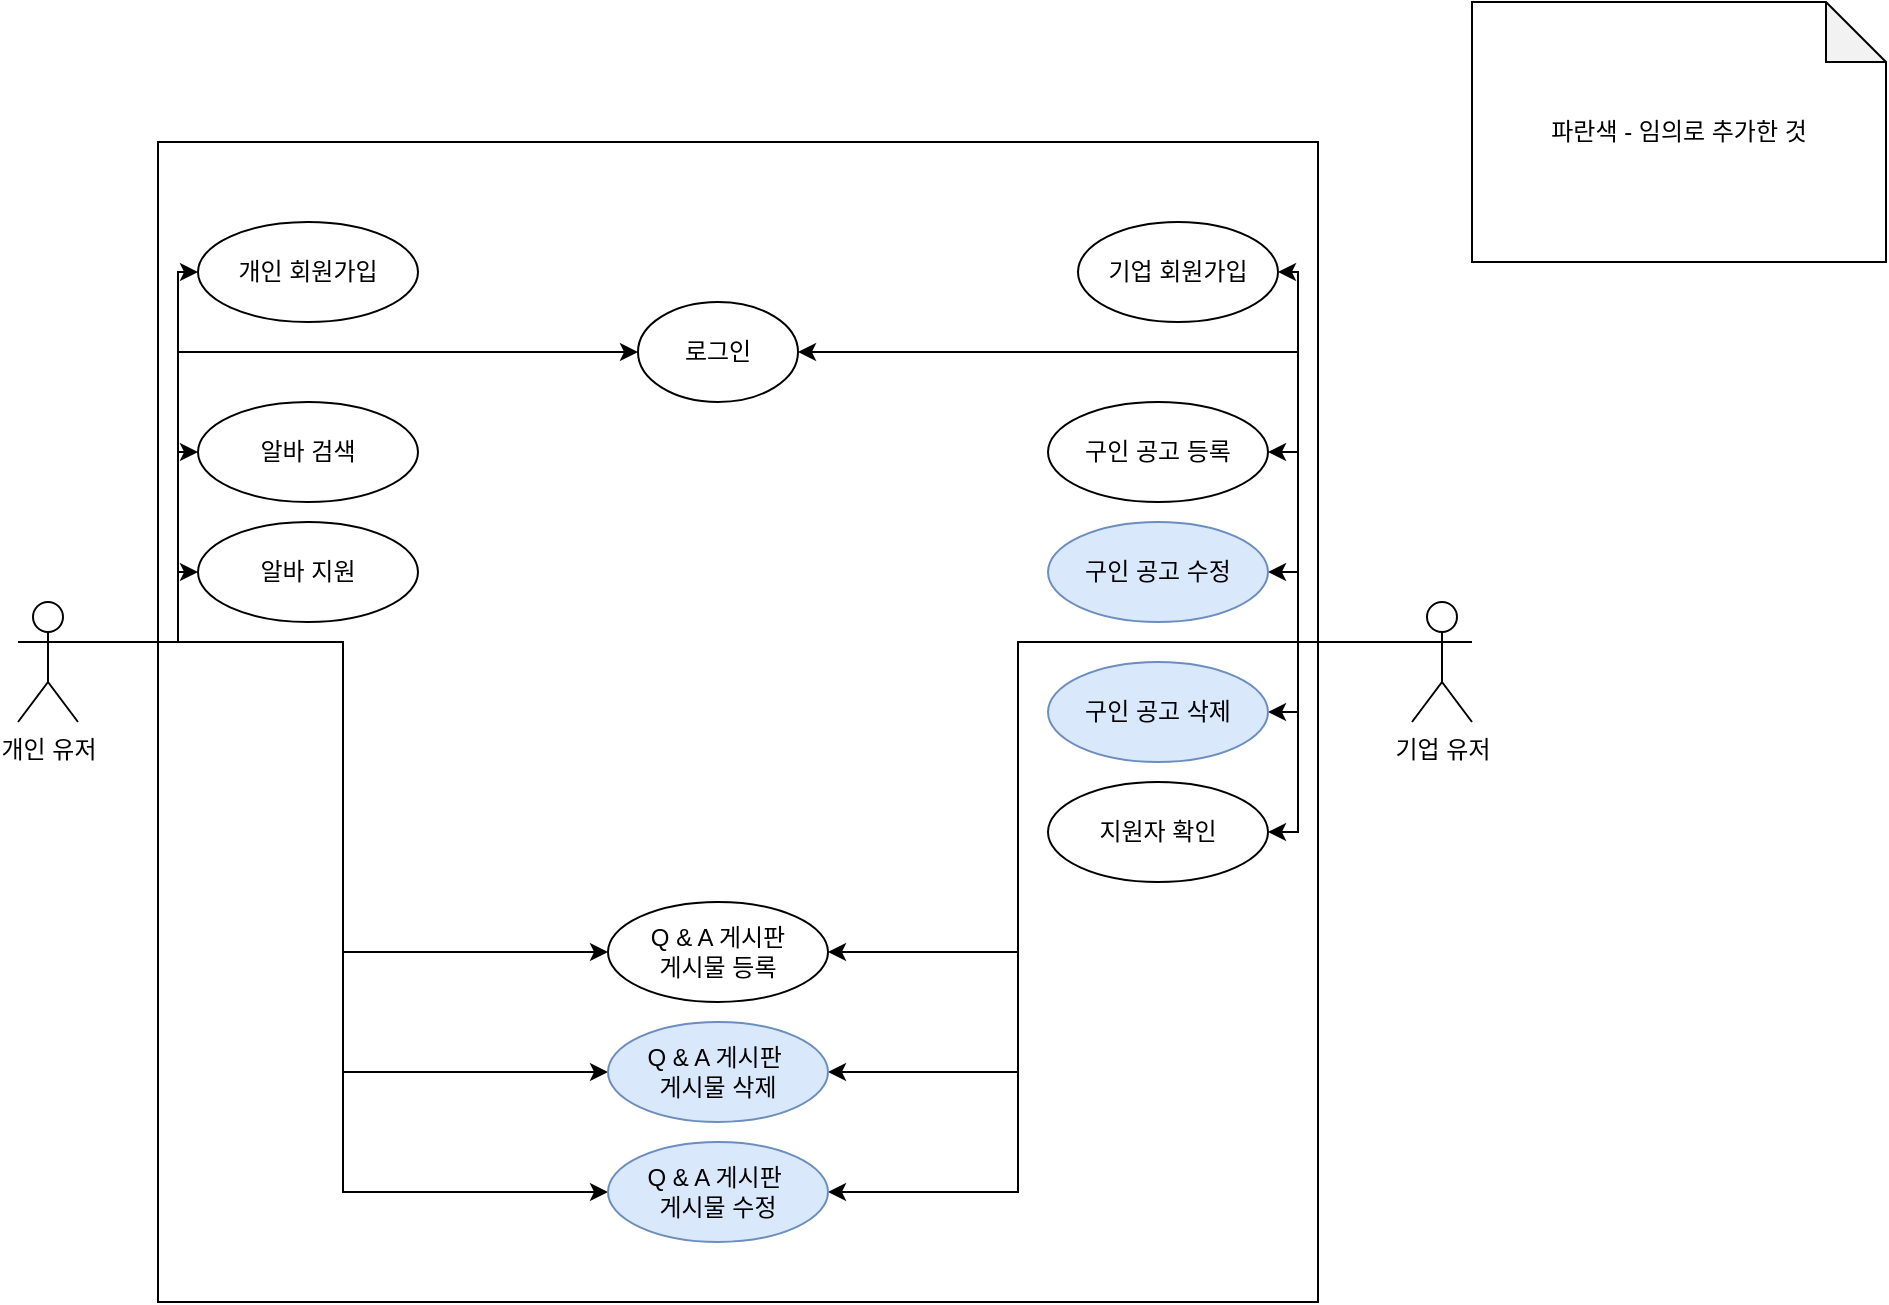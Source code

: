 <mxfile version="13.10.0" type="github"><diagram id="aDSqOFX0kycB8J9QUtSz" name="Page-1"><mxGraphModel dx="1372" dy="797" grid="1" gridSize="10" guides="1" tooltips="1" connect="1" arrows="1" fold="1" page="1" pageScale="1" pageWidth="827" pageHeight="1169" math="0" shadow="0"><root><mxCell id="0"/><mxCell id="1" parent="0"/><mxCell id="eAUJzqL-d-R-G_QymoXN-4" value="&lt;div&gt;파란색 - 임의로 추가한 것&lt;/div&gt;" style="shape=note;whiteSpace=wrap;html=1;backgroundOutline=1;darkOpacity=0.05;" vertex="1" parent="1"><mxGeometry x="747" y="80" width="207" height="130" as="geometry"/></mxCell><mxCell id="eAUJzqL-d-R-G_QymoXN-6" value="" style="rounded=0;whiteSpace=wrap;html=1;" vertex="1" parent="1"><mxGeometry x="90" y="150" width="580" height="580" as="geometry"/></mxCell><mxCell id="eAUJzqL-d-R-G_QymoXN-16" style="edgeStyle=orthogonalEdgeStyle;rounded=0;orthogonalLoop=1;jettySize=auto;html=1;exitX=1;exitY=0.333;exitDx=0;exitDy=0;exitPerimeter=0;entryX=0;entryY=0.5;entryDx=0;entryDy=0;" edge="1" parent="1" source="eAUJzqL-d-R-G_QymoXN-7" target="eAUJzqL-d-R-G_QymoXN-11"><mxGeometry relative="1" as="geometry"><Array as="points"><mxPoint x="100" y="400"/><mxPoint x="100" y="255"/></Array></mxGeometry></mxCell><mxCell id="eAUJzqL-d-R-G_QymoXN-18" style="edgeStyle=orthogonalEdgeStyle;rounded=0;orthogonalLoop=1;jettySize=auto;html=1;exitX=1;exitY=0.333;exitDx=0;exitDy=0;exitPerimeter=0;entryX=0;entryY=0.5;entryDx=0;entryDy=0;" edge="1" parent="1" source="eAUJzqL-d-R-G_QymoXN-7" target="eAUJzqL-d-R-G_QymoXN-14"><mxGeometry relative="1" as="geometry"><Array as="points"><mxPoint x="100" y="400"/><mxPoint x="100" y="215"/></Array></mxGeometry></mxCell><mxCell id="eAUJzqL-d-R-G_QymoXN-31" style="edgeStyle=orthogonalEdgeStyle;rounded=0;orthogonalLoop=1;jettySize=auto;html=1;exitX=1;exitY=0.333;exitDx=0;exitDy=0;exitPerimeter=0;entryX=0;entryY=0.5;entryDx=0;entryDy=0;" edge="1" parent="1" source="eAUJzqL-d-R-G_QymoXN-7" target="eAUJzqL-d-R-G_QymoXN-28"><mxGeometry relative="1" as="geometry"/></mxCell><mxCell id="eAUJzqL-d-R-G_QymoXN-32" style="edgeStyle=orthogonalEdgeStyle;rounded=0;orthogonalLoop=1;jettySize=auto;html=1;exitX=1;exitY=0.333;exitDx=0;exitDy=0;exitPerimeter=0;entryX=0;entryY=0.5;entryDx=0;entryDy=0;" edge="1" parent="1" source="eAUJzqL-d-R-G_QymoXN-7" target="eAUJzqL-d-R-G_QymoXN-29"><mxGeometry relative="1" as="geometry"/></mxCell><mxCell id="eAUJzqL-d-R-G_QymoXN-33" style="edgeStyle=orthogonalEdgeStyle;rounded=0;orthogonalLoop=1;jettySize=auto;html=1;exitX=1;exitY=0.333;exitDx=0;exitDy=0;exitPerimeter=0;entryX=0;entryY=0.5;entryDx=0;entryDy=0;" edge="1" parent="1" source="eAUJzqL-d-R-G_QymoXN-7" target="eAUJzqL-d-R-G_QymoXN-30"><mxGeometry relative="1" as="geometry"/></mxCell><mxCell id="eAUJzqL-d-R-G_QymoXN-37" style="edgeStyle=orthogonalEdgeStyle;rounded=0;orthogonalLoop=1;jettySize=auto;html=1;exitX=1;exitY=0.333;exitDx=0;exitDy=0;exitPerimeter=0;entryX=0;entryY=0.5;entryDx=0;entryDy=0;" edge="1" parent="1" source="eAUJzqL-d-R-G_QymoXN-7" target="eAUJzqL-d-R-G_QymoXN-22"><mxGeometry relative="1" as="geometry"><Array as="points"><mxPoint x="100" y="400"/><mxPoint x="100" y="305"/></Array></mxGeometry></mxCell><mxCell id="eAUJzqL-d-R-G_QymoXN-38" style="edgeStyle=orthogonalEdgeStyle;rounded=0;orthogonalLoop=1;jettySize=auto;html=1;exitX=1;exitY=0.333;exitDx=0;exitDy=0;exitPerimeter=0;entryX=0;entryY=0.5;entryDx=0;entryDy=0;" edge="1" parent="1" source="eAUJzqL-d-R-G_QymoXN-7" target="eAUJzqL-d-R-G_QymoXN-23"><mxGeometry relative="1" as="geometry"><Array as="points"><mxPoint x="100" y="400"/><mxPoint x="100" y="365"/></Array></mxGeometry></mxCell><mxCell id="eAUJzqL-d-R-G_QymoXN-7" value="개인 유저&lt;br&gt;" style="shape=umlActor;verticalLabelPosition=bottom;verticalAlign=top;html=1;outlineConnect=0;" vertex="1" parent="1"><mxGeometry x="20" y="380" width="30" height="60" as="geometry"/></mxCell><mxCell id="eAUJzqL-d-R-G_QymoXN-17" style="edgeStyle=orthogonalEdgeStyle;rounded=0;orthogonalLoop=1;jettySize=auto;html=1;exitX=0;exitY=0.333;exitDx=0;exitDy=0;exitPerimeter=0;entryX=1;entryY=0.5;entryDx=0;entryDy=0;" edge="1" parent="1" source="eAUJzqL-d-R-G_QymoXN-8" target="eAUJzqL-d-R-G_QymoXN-11"><mxGeometry relative="1" as="geometry"><Array as="points"><mxPoint x="660" y="400"/><mxPoint x="660" y="255"/></Array></mxGeometry></mxCell><mxCell id="eAUJzqL-d-R-G_QymoXN-19" style="edgeStyle=orthogonalEdgeStyle;rounded=0;orthogonalLoop=1;jettySize=auto;html=1;exitX=0;exitY=0.333;exitDx=0;exitDy=0;exitPerimeter=0;entryX=1;entryY=0.5;entryDx=0;entryDy=0;" edge="1" parent="1" source="eAUJzqL-d-R-G_QymoXN-8" target="eAUJzqL-d-R-G_QymoXN-13"><mxGeometry relative="1" as="geometry"><Array as="points"><mxPoint x="660" y="400"/><mxPoint x="660" y="215"/></Array></mxGeometry></mxCell><mxCell id="eAUJzqL-d-R-G_QymoXN-34" style="edgeStyle=orthogonalEdgeStyle;rounded=0;orthogonalLoop=1;jettySize=auto;html=1;exitX=0;exitY=0.333;exitDx=0;exitDy=0;exitPerimeter=0;entryX=1;entryY=0.5;entryDx=0;entryDy=0;" edge="1" parent="1" source="eAUJzqL-d-R-G_QymoXN-8" target="eAUJzqL-d-R-G_QymoXN-28"><mxGeometry relative="1" as="geometry"><Array as="points"><mxPoint x="520" y="400"/><mxPoint x="520" y="555"/></Array></mxGeometry></mxCell><mxCell id="eAUJzqL-d-R-G_QymoXN-35" style="edgeStyle=orthogonalEdgeStyle;rounded=0;orthogonalLoop=1;jettySize=auto;html=1;exitX=0;exitY=0.333;exitDx=0;exitDy=0;exitPerimeter=0;entryX=1;entryY=0.5;entryDx=0;entryDy=0;" edge="1" parent="1" source="eAUJzqL-d-R-G_QymoXN-8" target="eAUJzqL-d-R-G_QymoXN-29"><mxGeometry relative="1" as="geometry"><Array as="points"><mxPoint x="520" y="400"/><mxPoint x="520" y="615"/></Array></mxGeometry></mxCell><mxCell id="eAUJzqL-d-R-G_QymoXN-36" style="edgeStyle=orthogonalEdgeStyle;rounded=0;orthogonalLoop=1;jettySize=auto;html=1;exitX=0;exitY=0.333;exitDx=0;exitDy=0;exitPerimeter=0;entryX=1;entryY=0.5;entryDx=0;entryDy=0;" edge="1" parent="1" source="eAUJzqL-d-R-G_QymoXN-8" target="eAUJzqL-d-R-G_QymoXN-30"><mxGeometry relative="1" as="geometry"><Array as="points"><mxPoint x="520" y="400"/><mxPoint x="520" y="675"/></Array></mxGeometry></mxCell><mxCell id="eAUJzqL-d-R-G_QymoXN-39" style="edgeStyle=orthogonalEdgeStyle;rounded=0;orthogonalLoop=1;jettySize=auto;html=1;exitX=0;exitY=0.333;exitDx=0;exitDy=0;exitPerimeter=0;entryX=1;entryY=0.5;entryDx=0;entryDy=0;" edge="1" parent="1" source="eAUJzqL-d-R-G_QymoXN-8" target="eAUJzqL-d-R-G_QymoXN-21"><mxGeometry relative="1" as="geometry"><Array as="points"><mxPoint x="660" y="400"/><mxPoint x="660" y="305"/></Array></mxGeometry></mxCell><mxCell id="eAUJzqL-d-R-G_QymoXN-40" style="edgeStyle=orthogonalEdgeStyle;rounded=0;orthogonalLoop=1;jettySize=auto;html=1;exitX=0;exitY=0.333;exitDx=0;exitDy=0;exitPerimeter=0;entryX=1;entryY=0.5;entryDx=0;entryDy=0;" edge="1" parent="1" source="eAUJzqL-d-R-G_QymoXN-8" target="eAUJzqL-d-R-G_QymoXN-25"><mxGeometry relative="1" as="geometry"><Array as="points"><mxPoint x="660" y="400"/><mxPoint x="660" y="365"/></Array></mxGeometry></mxCell><mxCell id="eAUJzqL-d-R-G_QymoXN-41" style="edgeStyle=orthogonalEdgeStyle;rounded=0;orthogonalLoop=1;jettySize=auto;html=1;exitX=0;exitY=0.333;exitDx=0;exitDy=0;exitPerimeter=0;entryX=1;entryY=0.5;entryDx=0;entryDy=0;" edge="1" parent="1" source="eAUJzqL-d-R-G_QymoXN-8" target="eAUJzqL-d-R-G_QymoXN-26"><mxGeometry relative="1" as="geometry"><Array as="points"><mxPoint x="660" y="400"/><mxPoint x="660" y="435"/></Array></mxGeometry></mxCell><mxCell id="eAUJzqL-d-R-G_QymoXN-42" style="edgeStyle=orthogonalEdgeStyle;rounded=0;orthogonalLoop=1;jettySize=auto;html=1;exitX=0;exitY=0.333;exitDx=0;exitDy=0;exitPerimeter=0;entryX=1;entryY=0.5;entryDx=0;entryDy=0;" edge="1" parent="1" source="eAUJzqL-d-R-G_QymoXN-8" target="eAUJzqL-d-R-G_QymoXN-27"><mxGeometry relative="1" as="geometry"><Array as="points"><mxPoint x="660" y="400"/><mxPoint x="660" y="495"/></Array></mxGeometry></mxCell><mxCell id="eAUJzqL-d-R-G_QymoXN-8" value="기업 유저" style="shape=umlActor;verticalLabelPosition=bottom;verticalAlign=top;html=1;outlineConnect=0;" vertex="1" parent="1"><mxGeometry x="717" y="380" width="30" height="60" as="geometry"/></mxCell><mxCell id="eAUJzqL-d-R-G_QymoXN-11" value="로그인" style="ellipse;whiteSpace=wrap;html=1;" vertex="1" parent="1"><mxGeometry x="330" y="230" width="80" height="50" as="geometry"/></mxCell><mxCell id="eAUJzqL-d-R-G_QymoXN-13" value="기업 회원가입&lt;br&gt;" style="ellipse;whiteSpace=wrap;html=1;" vertex="1" parent="1"><mxGeometry x="550" y="190" width="100" height="50" as="geometry"/></mxCell><mxCell id="eAUJzqL-d-R-G_QymoXN-14" value="개인 회원가입" style="ellipse;whiteSpace=wrap;html=1;" vertex="1" parent="1"><mxGeometry x="110" y="190" width="110" height="50" as="geometry"/></mxCell><mxCell id="eAUJzqL-d-R-G_QymoXN-21" value="구인 공고 등록" style="ellipse;whiteSpace=wrap;html=1;" vertex="1" parent="1"><mxGeometry x="535" y="280" width="110" height="50" as="geometry"/></mxCell><mxCell id="eAUJzqL-d-R-G_QymoXN-22" value="알바 검색" style="ellipse;whiteSpace=wrap;html=1;" vertex="1" parent="1"><mxGeometry x="110" y="280" width="110" height="50" as="geometry"/></mxCell><mxCell id="eAUJzqL-d-R-G_QymoXN-23" value="알바 지원" style="ellipse;whiteSpace=wrap;html=1;" vertex="1" parent="1"><mxGeometry x="110" y="340" width="110" height="50" as="geometry"/></mxCell><mxCell id="eAUJzqL-d-R-G_QymoXN-25" value="구인 공고 수정" style="ellipse;whiteSpace=wrap;html=1;fillColor=#dae8fc;strokeColor=#6c8ebf;" vertex="1" parent="1"><mxGeometry x="535" y="340" width="110" height="50" as="geometry"/></mxCell><mxCell id="eAUJzqL-d-R-G_QymoXN-26" value="구인 공고 삭제" style="ellipse;whiteSpace=wrap;html=1;fillColor=#dae8fc;strokeColor=#6c8ebf;" vertex="1" parent="1"><mxGeometry x="535" y="410" width="110" height="50" as="geometry"/></mxCell><mxCell id="eAUJzqL-d-R-G_QymoXN-27" value="지원자 확인" style="ellipse;whiteSpace=wrap;html=1;" vertex="1" parent="1"><mxGeometry x="535" y="470" width="110" height="50" as="geometry"/></mxCell><mxCell id="eAUJzqL-d-R-G_QymoXN-28" value="Q &amp;amp; A 게시판 &lt;br&gt;게시물 등록" style="ellipse;whiteSpace=wrap;html=1;" vertex="1" parent="1"><mxGeometry x="315" y="530" width="110" height="50" as="geometry"/></mxCell><mxCell id="eAUJzqL-d-R-G_QymoXN-29" value="Q &amp;amp; A 게시판&amp;nbsp;&lt;br&gt;게시물 삭제" style="ellipse;whiteSpace=wrap;html=1;fillColor=#dae8fc;strokeColor=#6c8ebf;" vertex="1" parent="1"><mxGeometry x="315" y="590" width="110" height="50" as="geometry"/></mxCell><mxCell id="eAUJzqL-d-R-G_QymoXN-30" value="Q &amp;amp; A 게시판&amp;nbsp;&lt;br&gt;게시물 수정" style="ellipse;whiteSpace=wrap;html=1;fillColor=#dae8fc;strokeColor=#6c8ebf;" vertex="1" parent="1"><mxGeometry x="315" y="650" width="110" height="50" as="geometry"/></mxCell></root></mxGraphModel></diagram></mxfile>